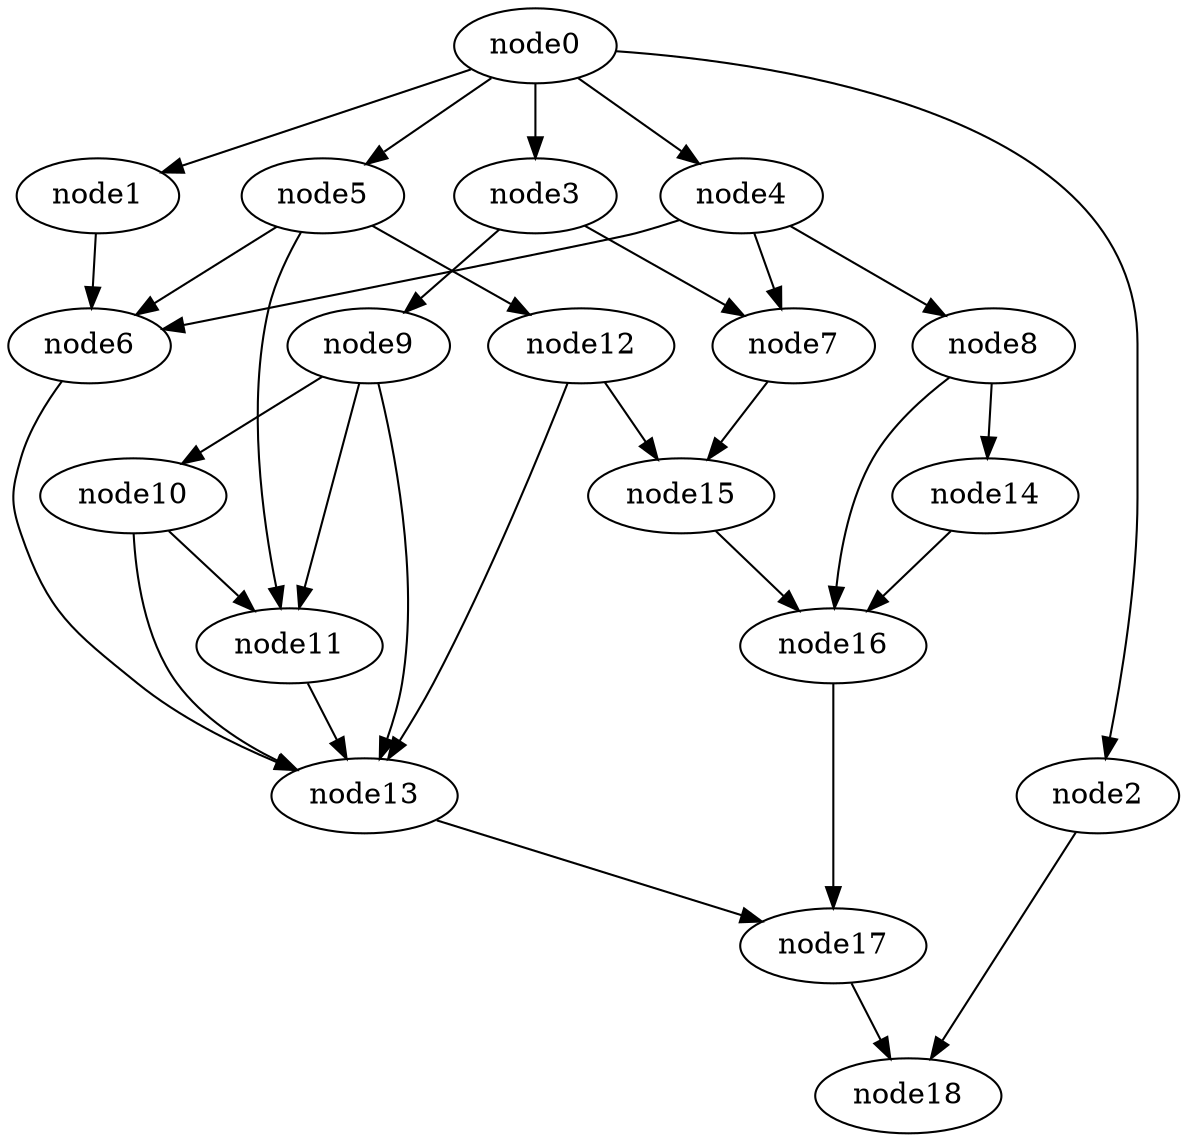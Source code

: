 digraph g{
	node18
	node17 -> node18
	node16 -> node17
	node15 -> node16
	node14 -> node16
	node13 -> node17
	node12 -> node15
	node12 -> node13
	node11 -> node13
	node10 -> node13
	node10 -> node11
	node9 -> node13
	node9 -> node11
	node9 -> node10
	node8 -> node16
	node8 -> node14
	node7 -> node15
	node6 -> node13
	node5 -> node12
	node5 -> node11
	node5 -> node6
	node4 -> node8
	node4 -> node7
	node4 -> node6
	node3 -> node9
	node3 -> node7
	node2 -> node18
	node1 -> node6
	node0 -> node5
	node0 -> node4
	node0 -> node3
	node0 -> node2
	node0 -> node1
}
